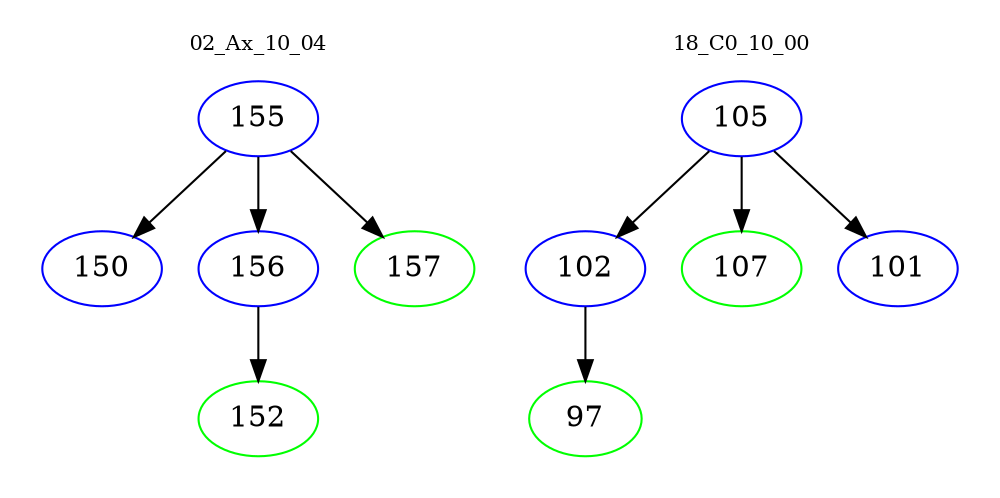 digraph{
subgraph cluster_0 {
color = white
label = "02_Ax_10_04";
fontsize=10;
T0_155 [label="155", color="blue"]
T0_155 -> T0_150 [color="black"]
T0_150 [label="150", color="blue"]
T0_155 -> T0_156 [color="black"]
T0_156 [label="156", color="blue"]
T0_156 -> T0_152 [color="black"]
T0_152 [label="152", color="green"]
T0_155 -> T0_157 [color="black"]
T0_157 [label="157", color="green"]
}
subgraph cluster_1 {
color = white
label = "18_C0_10_00";
fontsize=10;
T1_105 [label="105", color="blue"]
T1_105 -> T1_102 [color="black"]
T1_102 [label="102", color="blue"]
T1_102 -> T1_97 [color="black"]
T1_97 [label="97", color="green"]
T1_105 -> T1_107 [color="black"]
T1_107 [label="107", color="green"]
T1_105 -> T1_101 [color="black"]
T1_101 [label="101", color="blue"]
}
}
